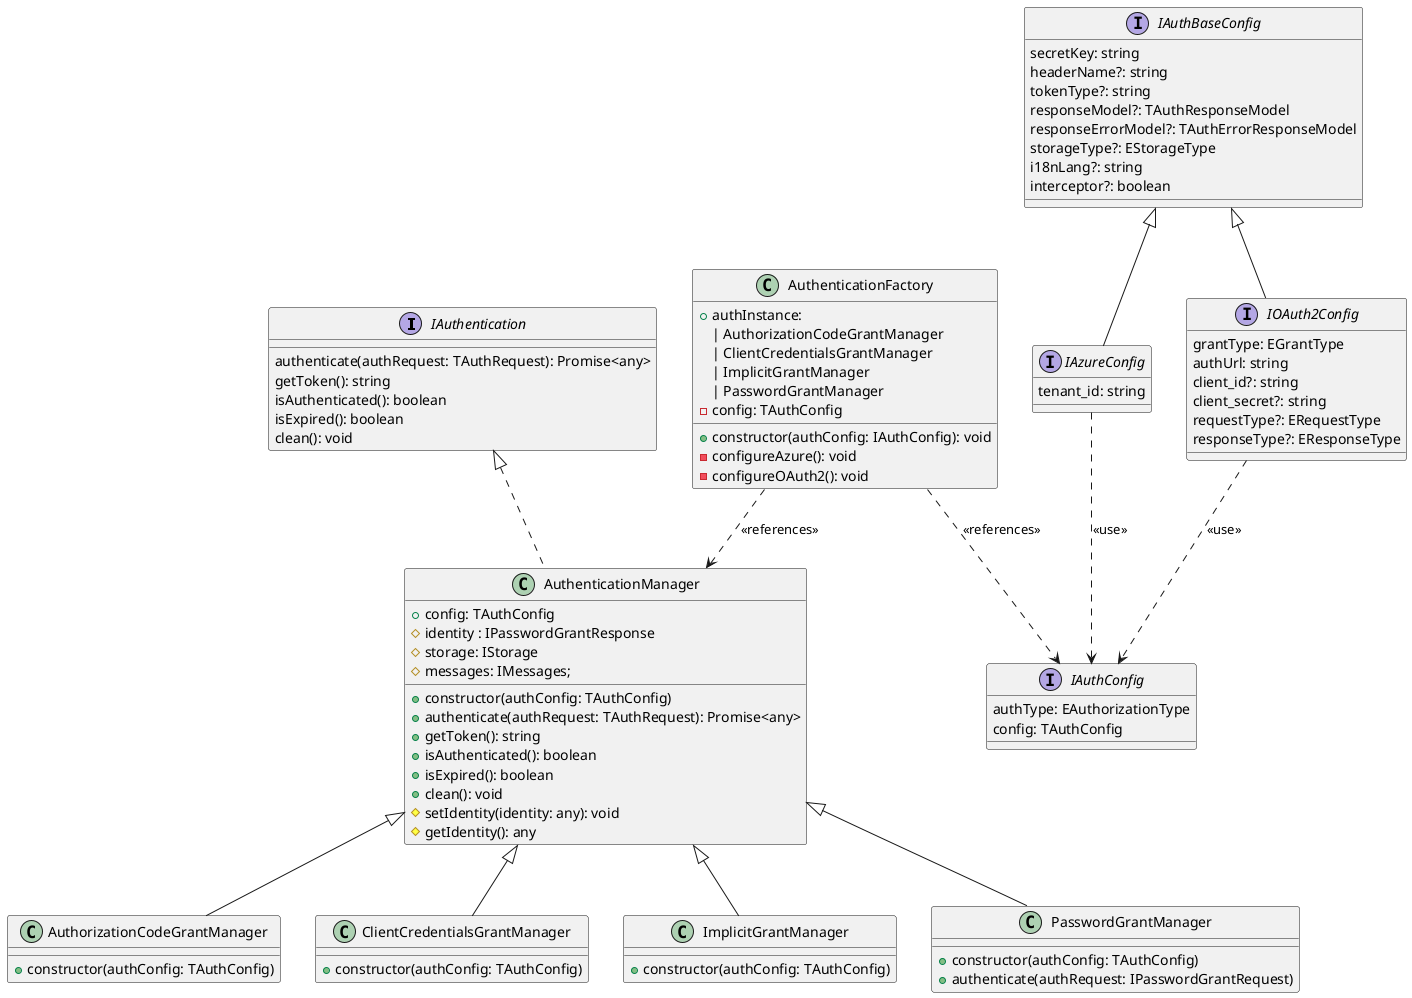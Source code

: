 @startuml AuthenticationModel

'from ./interfaces'
interface IAuthentication {
  authenticate(authRequest: TAuthRequest): Promise<any>
  getToken(): string
  isAuthenticated(): boolean
  isExpired(): boolean
  clean(): void
}

interface IAuthConfig {
  authType: EAuthorizationType
  config: TAuthConfig
}

interface IAuthBaseConfig {
  secretKey: string
  headerName?: string
  tokenType?: string
  responseModel?: TAuthResponseModel
  responseErrorModel?: TAuthErrorResponseModel
  storageType?: EStorageType
  i18nLang?: string
  interceptor?: boolean
}

interface IAzureConfig extends IAuthBaseConfig {
  tenant_id: string
}

interface IOAuth2Config extends IAuthBaseConfig {
  grantType: EGrantType
  authUrl: string
  client_id?: string
  client_secret?: string
  requestType?: ERequestType
  responseType?: EResponseType
}

IOAuth2Config ..> IAuthConfig : <<use>>
IAzureConfig ..> IAuthConfig : <<use>>


'from ./authentication.manager'
class AuthenticationManager implements IAuthentication {
  + config: TAuthConfig
  # identity : IPasswordGrantResponse
  # storage: IStorage
  # messages: IMessages;

  + constructor(authConfig: TAuthConfig)
  + authenticate(authRequest: TAuthRequest): Promise<any>
  + getToken(): string
  + isAuthenticated(): boolean
  + isExpired(): boolean
  + clean(): void
  # setIdentity(identity: any): void
  # getIdentity(): any
}


'from './auth-types'
class AuthorizationCodeGrantManager extends AuthenticationManager {
  + constructor(authConfig: TAuthConfig)
}

class ClientCredentialsGrantManager extends AuthenticationManager {
  + constructor(authConfig: TAuthConfig)
}

class ImplicitGrantManager extends AuthenticationManager {
  + constructor(authConfig: TAuthConfig)
}

class PasswordGrantManager extends AuthenticationManager {
  + constructor(authConfig: TAuthConfig)
  + authenticate(authRequest: IPasswordGrantRequest)
}


'from ./authentication.factory'
class AuthenticationFactory {
  + authInstance:
    | AuthorizationCodeGrantManager
    | ClientCredentialsGrantManager
    | ImplicitGrantManager
    | PasswordGrantManager
  - config: TAuthConfig

  + constructor(authConfig: IAuthConfig): void
  - configureAzure(): void
  - configureOAuth2(): void
}

AuthenticationFactory ..> IAuthConfig : <<references>>
AuthenticationFactory ..> AuthenticationManager : <<references>>


@enduml
